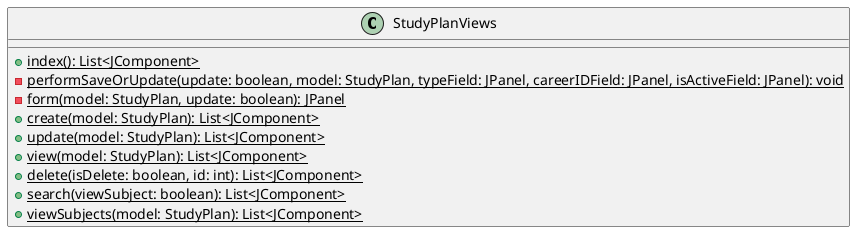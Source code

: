 @startuml

class StudyPlanViews {
    + {static} index(): List<JComponent>
    - {static} performSaveOrUpdate(update: boolean, model: StudyPlan, typeField: JPanel, careerIDField: JPanel, isActiveField: JPanel): void
    - {static} form(model: StudyPlan, update: boolean): JPanel
    + {static} create(model: StudyPlan): List<JComponent>
    + {static} update(model: StudyPlan): List<JComponent>
    + {static} view(model: StudyPlan): List<JComponent>
    + {static} delete(isDelete: boolean, id: int): List<JComponent>
    + {static} search(viewSubject: boolean): List<JComponent>
    + {static} viewSubjects(model: StudyPlan): List<JComponent>
}

@enduml